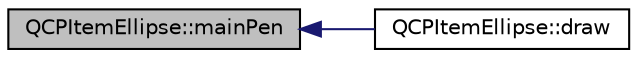 digraph "QCPItemEllipse::mainPen"
{
  edge [fontname="Helvetica",fontsize="10",labelfontname="Helvetica",labelfontsize="10"];
  node [fontname="Helvetica",fontsize="10",shape=record];
  rankdir="LR";
  Node40 [label="QCPItemEllipse::mainPen",height=0.2,width=0.4,color="black", fillcolor="grey75", style="filled", fontcolor="black"];
  Node40 -> Node41 [dir="back",color="midnightblue",fontsize="10",style="solid",fontname="Helvetica"];
  Node41 [label="QCPItemEllipse::draw",height=0.2,width=0.4,color="black", fillcolor="white", style="filled",URL="$da/d8f/class_q_c_p_item_ellipse.html#afe97ec827adb05f000fe007783faae3c"];
}
